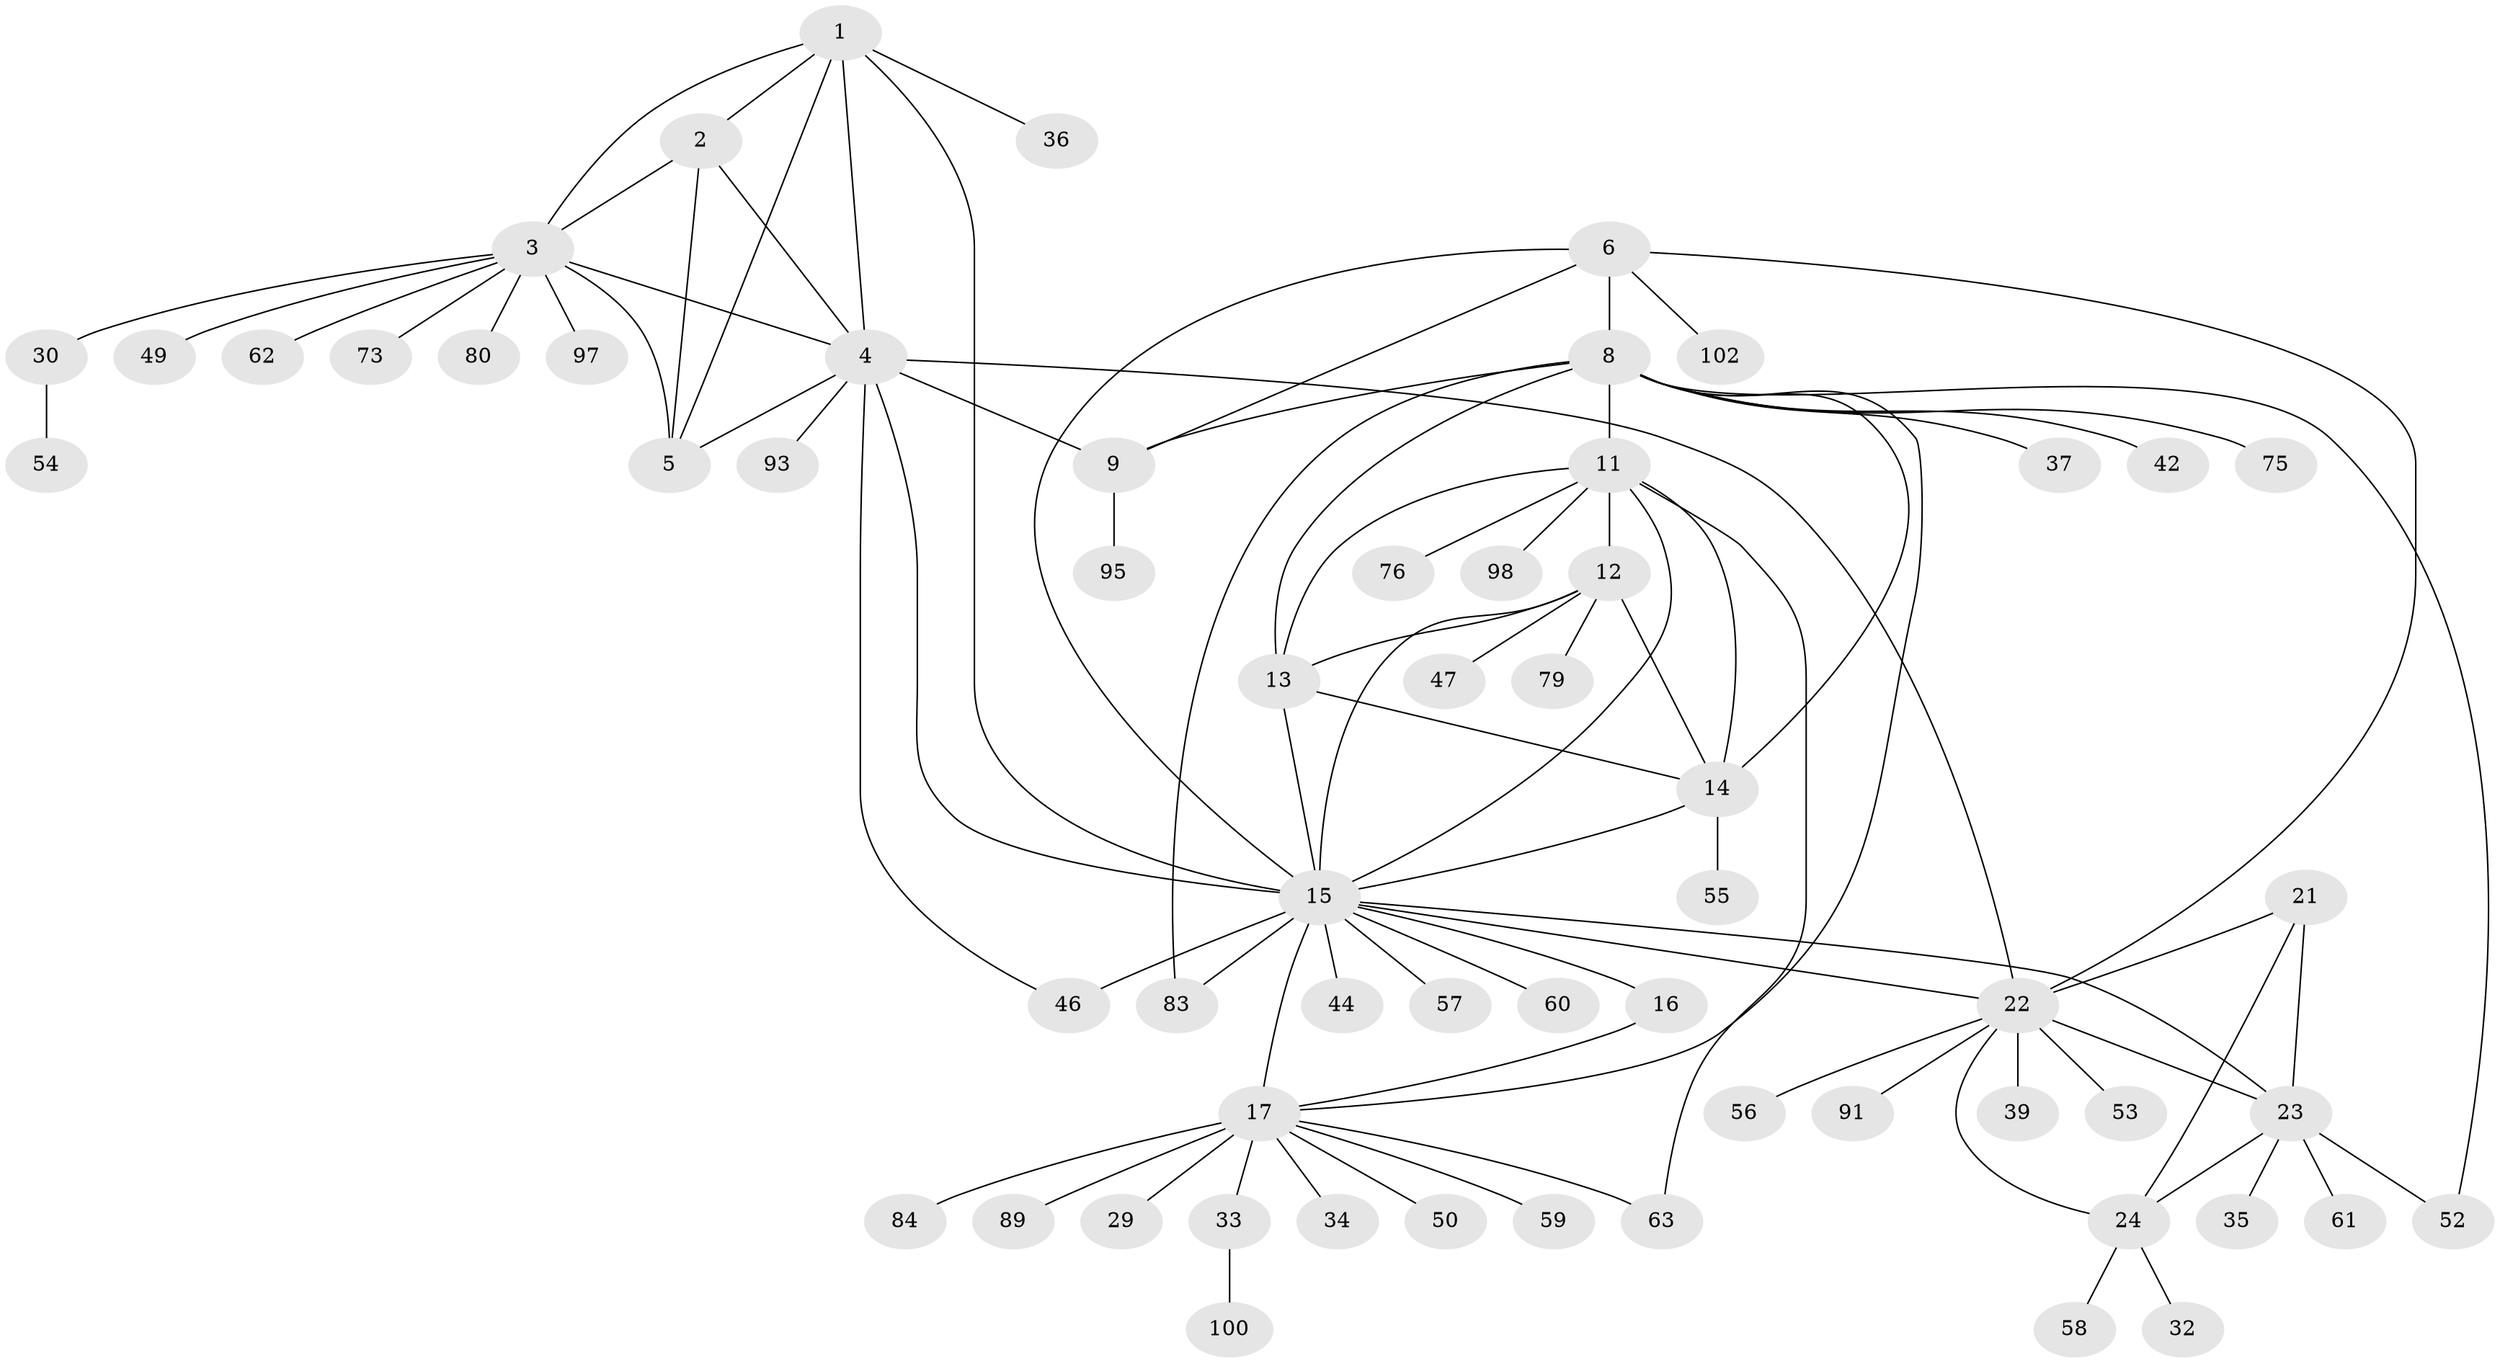 // original degree distribution, {6: 0.049019607843137254, 10: 0.029411764705882353, 9: 0.00980392156862745, 4: 0.029411764705882353, 5: 0.029411764705882353, 7: 0.0196078431372549, 11: 0.0196078431372549, 8: 0.029411764705882353, 12: 0.029411764705882353, 2: 0.18627450980392157, 1: 0.5490196078431373, 3: 0.0196078431372549}
// Generated by graph-tools (version 1.1) at 2025/19/03/04/25 18:19:44]
// undirected, 61 vertices, 90 edges
graph export_dot {
graph [start="1"]
  node [color=gray90,style=filled];
  1;
  2 [super="+28+67"];
  3;
  4;
  5;
  6 [super="+7"];
  8 [super="+45+41+43+10"];
  9 [super="+38"];
  11;
  12;
  13;
  14 [super="+71+94"];
  15 [super="+31+18"];
  16;
  17 [super="+40+19"];
  21;
  22;
  23 [super="+85+86+70+25"];
  24;
  29;
  30;
  32;
  33;
  34;
  35;
  36;
  37;
  39;
  42 [super="+51"];
  44;
  46 [super="+68+64"];
  47;
  49;
  50;
  52 [super="+78"];
  53 [super="+88"];
  54;
  55;
  56;
  57;
  58;
  59;
  60;
  61;
  62;
  63;
  73;
  75;
  76;
  79;
  80;
  83;
  84;
  89;
  91;
  93;
  95;
  97;
  98;
  100;
  102;
  1 -- 2;
  1 -- 3;
  1 -- 4;
  1 -- 5;
  1 -- 36;
  1 -- 15;
  2 -- 3;
  2 -- 4;
  2 -- 5;
  3 -- 4;
  3 -- 5;
  3 -- 30;
  3 -- 49;
  3 -- 62;
  3 -- 73;
  3 -- 80;
  3 -- 97;
  4 -- 5;
  4 -- 9;
  4 -- 15;
  4 -- 22;
  4 -- 46;
  4 -- 93;
  6 -- 8 [weight=4];
  6 -- 9 [weight=2];
  6 -- 102;
  6 -- 22;
  6 -- 15;
  8 -- 9 [weight=2];
  8 -- 42;
  8 -- 52;
  8 -- 75;
  8 -- 83;
  8 -- 37;
  8 -- 11;
  8 -- 13;
  8 -- 14;
  8 -- 17;
  9 -- 95;
  11 -- 12;
  11 -- 13;
  11 -- 14;
  11 -- 15;
  11 -- 63;
  11 -- 76;
  11 -- 98;
  12 -- 13;
  12 -- 14;
  12 -- 15;
  12 -- 47;
  12 -- 79;
  13 -- 14;
  13 -- 15;
  14 -- 15;
  14 -- 55;
  15 -- 22;
  15 -- 44;
  15 -- 60;
  15 -- 83;
  15 -- 46 [weight=2];
  15 -- 16 [weight=2];
  15 -- 17 [weight=4];
  15 -- 23 [weight=2];
  15 -- 57;
  16 -- 17 [weight=2];
  17 -- 34;
  17 -- 50;
  17 -- 59;
  17 -- 84;
  17 -- 89;
  17 -- 33;
  17 -- 29;
  17 -- 63;
  21 -- 22;
  21 -- 23 [weight=2];
  21 -- 24;
  22 -- 23 [weight=2];
  22 -- 24;
  22 -- 39;
  22 -- 53;
  22 -- 56;
  22 -- 91;
  23 -- 24 [weight=2];
  23 -- 35;
  23 -- 61;
  23 -- 52;
  24 -- 32;
  24 -- 58;
  30 -- 54;
  33 -- 100;
}
